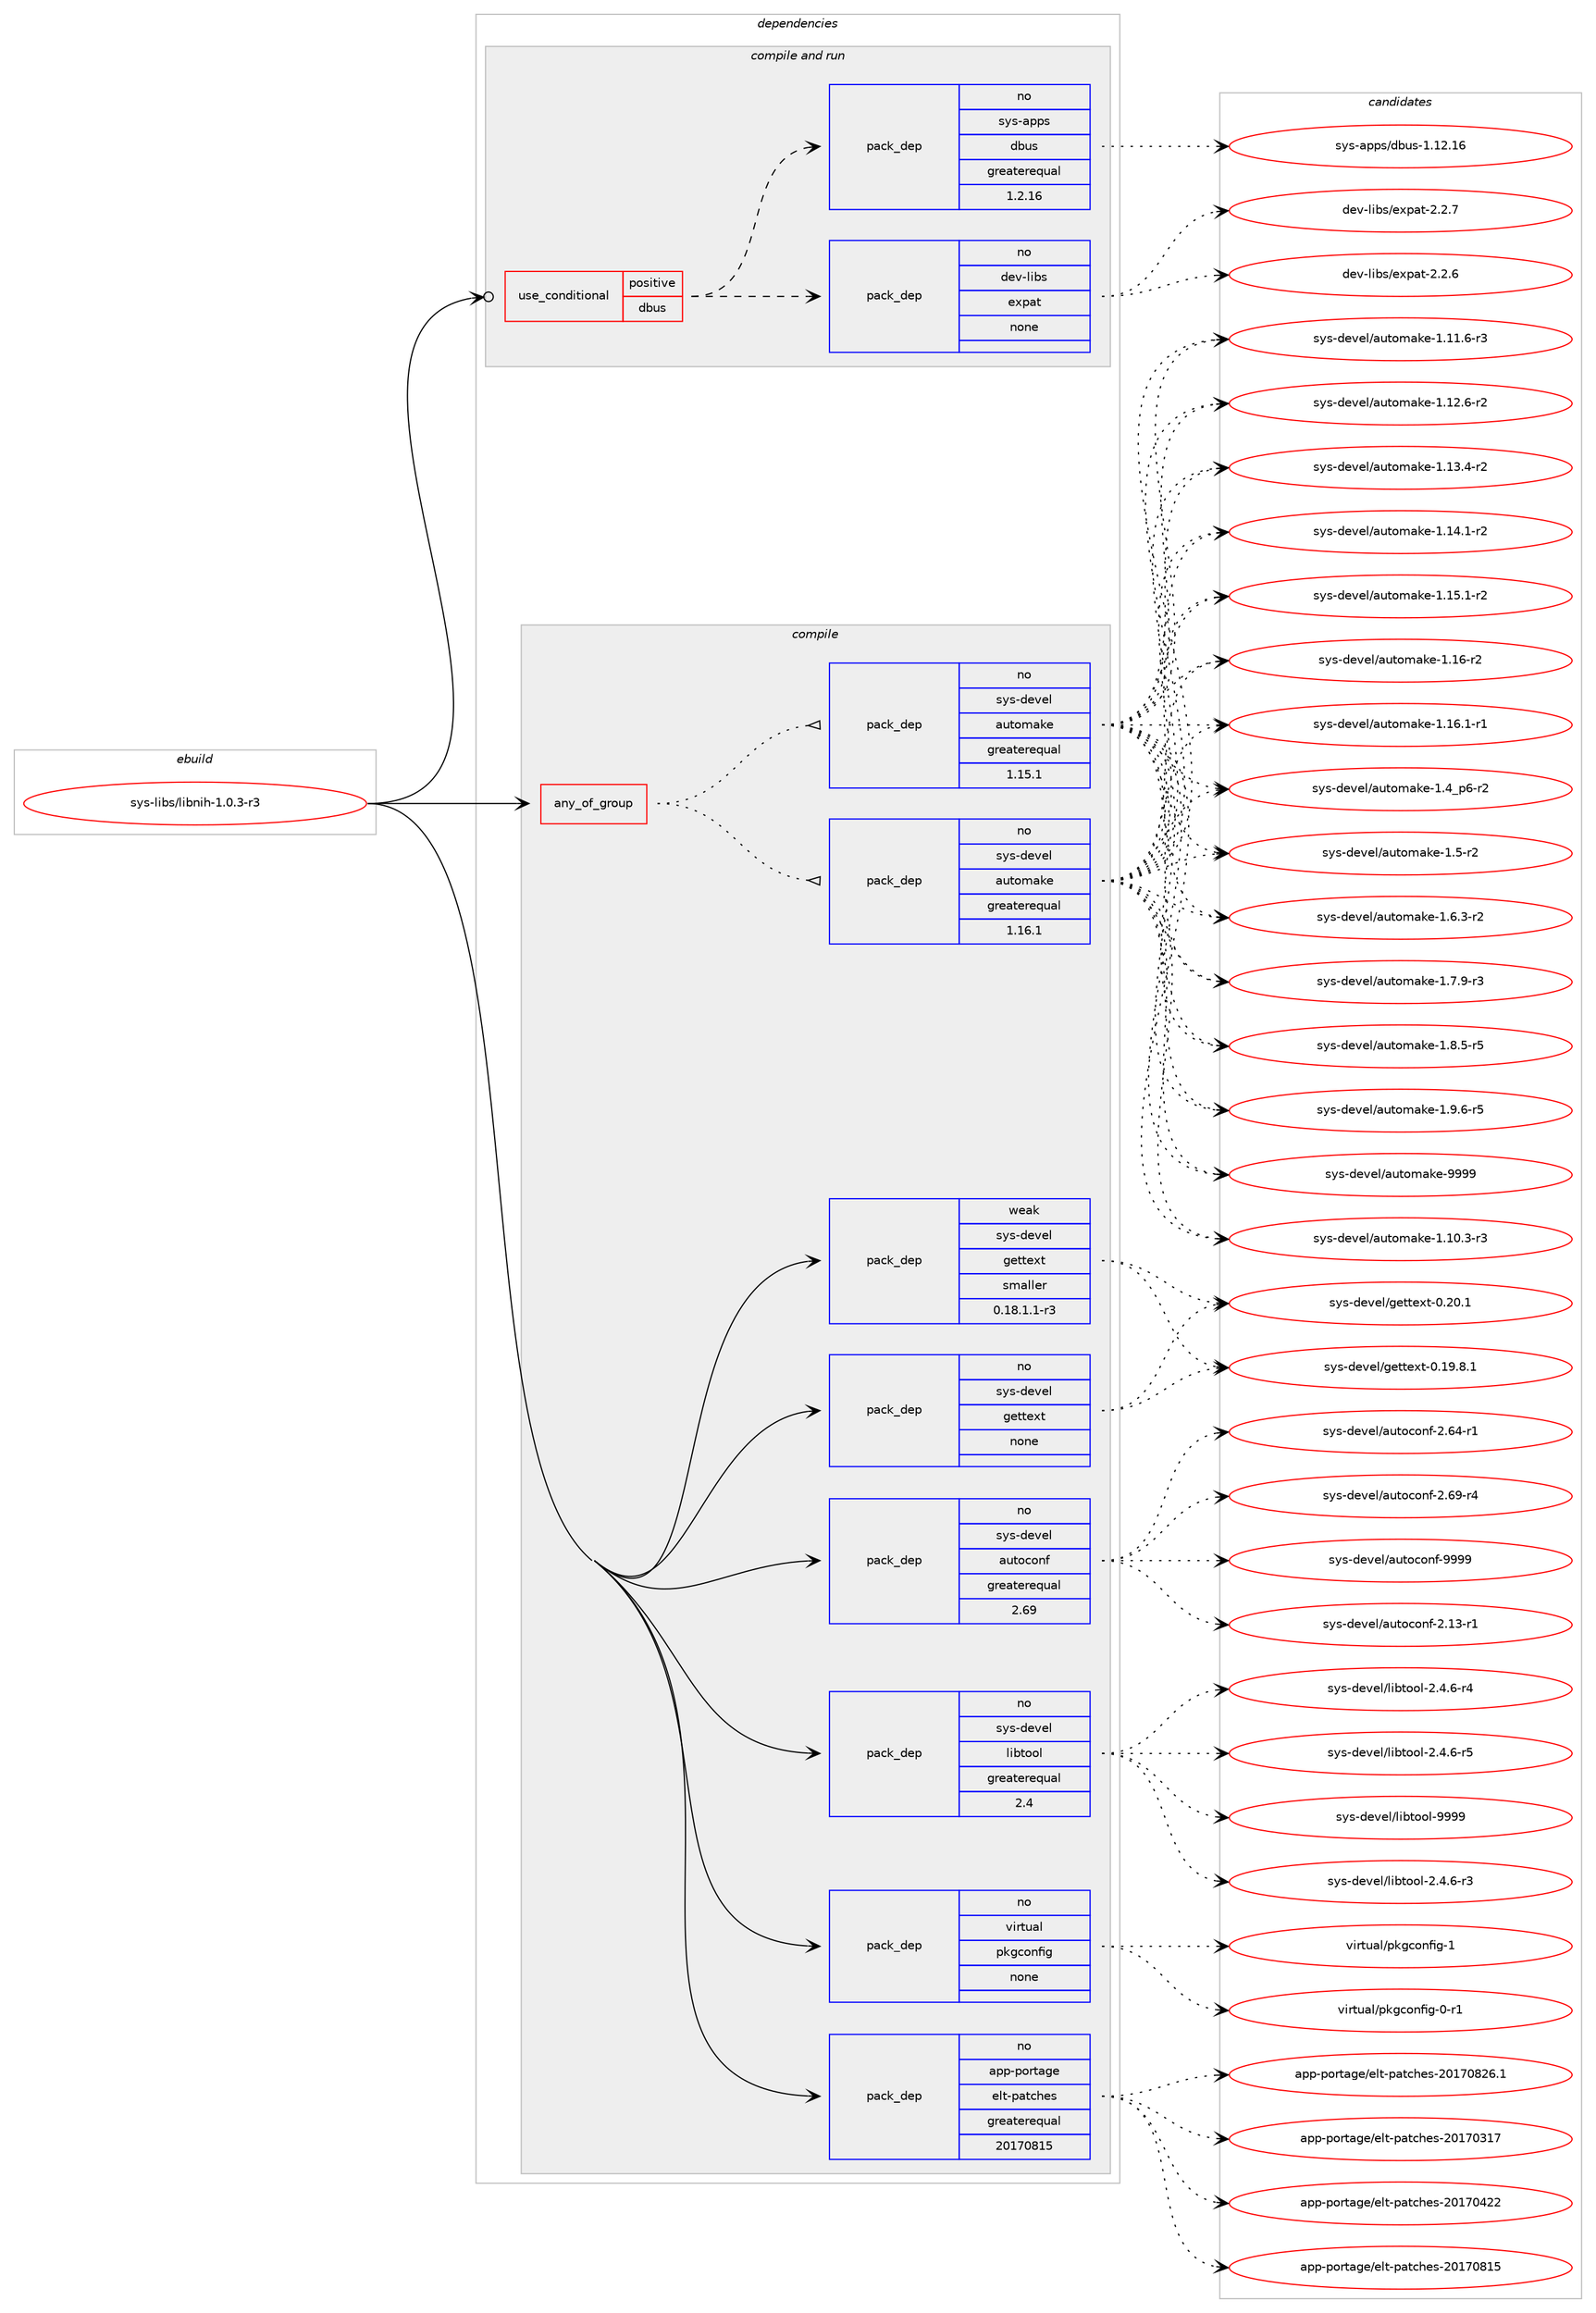 digraph prolog {

# *************
# Graph options
# *************

newrank=true;
concentrate=true;
compound=true;
graph [rankdir=LR,fontname=Helvetica,fontsize=10,ranksep=1.5];#, ranksep=2.5, nodesep=0.2];
edge  [arrowhead=vee];
node  [fontname=Helvetica,fontsize=10];

# **********
# The ebuild
# **********

subgraph cluster_leftcol {
color=gray;
rank=same;
label=<<i>ebuild</i>>;
id [label="sys-libs/libnih-1.0.3-r3", color=red, width=4, href="../sys-libs/libnih-1.0.3-r3.svg"];
}

# ****************
# The dependencies
# ****************

subgraph cluster_midcol {
color=gray;
label=<<i>dependencies</i>>;
subgraph cluster_compile {
fillcolor="#eeeeee";
style=filled;
label=<<i>compile</i>>;
subgraph any25 {
dependency1820 [label=<<TABLE BORDER="0" CELLBORDER="1" CELLSPACING="0" CELLPADDING="4"><TR><TD CELLPADDING="10">any_of_group</TD></TR></TABLE>>, shape=none, color=red];subgraph pack1364 {
dependency1821 [label=<<TABLE BORDER="0" CELLBORDER="1" CELLSPACING="0" CELLPADDING="4" WIDTH="220"><TR><TD ROWSPAN="6" CELLPADDING="30">pack_dep</TD></TR><TR><TD WIDTH="110">no</TD></TR><TR><TD>sys-devel</TD></TR><TR><TD>automake</TD></TR><TR><TD>greaterequal</TD></TR><TR><TD>1.16.1</TD></TR></TABLE>>, shape=none, color=blue];
}
dependency1820:e -> dependency1821:w [weight=20,style="dotted",arrowhead="oinv"];
subgraph pack1365 {
dependency1822 [label=<<TABLE BORDER="0" CELLBORDER="1" CELLSPACING="0" CELLPADDING="4" WIDTH="220"><TR><TD ROWSPAN="6" CELLPADDING="30">pack_dep</TD></TR><TR><TD WIDTH="110">no</TD></TR><TR><TD>sys-devel</TD></TR><TR><TD>automake</TD></TR><TR><TD>greaterequal</TD></TR><TR><TD>1.15.1</TD></TR></TABLE>>, shape=none, color=blue];
}
dependency1820:e -> dependency1822:w [weight=20,style="dotted",arrowhead="oinv"];
}
id:e -> dependency1820:w [weight=20,style="solid",arrowhead="vee"];
subgraph pack1366 {
dependency1823 [label=<<TABLE BORDER="0" CELLBORDER="1" CELLSPACING="0" CELLPADDING="4" WIDTH="220"><TR><TD ROWSPAN="6" CELLPADDING="30">pack_dep</TD></TR><TR><TD WIDTH="110">no</TD></TR><TR><TD>app-portage</TD></TR><TR><TD>elt-patches</TD></TR><TR><TD>greaterequal</TD></TR><TR><TD>20170815</TD></TR></TABLE>>, shape=none, color=blue];
}
id:e -> dependency1823:w [weight=20,style="solid",arrowhead="vee"];
subgraph pack1367 {
dependency1824 [label=<<TABLE BORDER="0" CELLBORDER="1" CELLSPACING="0" CELLPADDING="4" WIDTH="220"><TR><TD ROWSPAN="6" CELLPADDING="30">pack_dep</TD></TR><TR><TD WIDTH="110">no</TD></TR><TR><TD>sys-devel</TD></TR><TR><TD>autoconf</TD></TR><TR><TD>greaterequal</TD></TR><TR><TD>2.69</TD></TR></TABLE>>, shape=none, color=blue];
}
id:e -> dependency1824:w [weight=20,style="solid",arrowhead="vee"];
subgraph pack1368 {
dependency1825 [label=<<TABLE BORDER="0" CELLBORDER="1" CELLSPACING="0" CELLPADDING="4" WIDTH="220"><TR><TD ROWSPAN="6" CELLPADDING="30">pack_dep</TD></TR><TR><TD WIDTH="110">no</TD></TR><TR><TD>sys-devel</TD></TR><TR><TD>gettext</TD></TR><TR><TD>none</TD></TR><TR><TD></TD></TR></TABLE>>, shape=none, color=blue];
}
id:e -> dependency1825:w [weight=20,style="solid",arrowhead="vee"];
subgraph pack1369 {
dependency1826 [label=<<TABLE BORDER="0" CELLBORDER="1" CELLSPACING="0" CELLPADDING="4" WIDTH="220"><TR><TD ROWSPAN="6" CELLPADDING="30">pack_dep</TD></TR><TR><TD WIDTH="110">no</TD></TR><TR><TD>sys-devel</TD></TR><TR><TD>libtool</TD></TR><TR><TD>greaterequal</TD></TR><TR><TD>2.4</TD></TR></TABLE>>, shape=none, color=blue];
}
id:e -> dependency1826:w [weight=20,style="solid",arrowhead="vee"];
subgraph pack1370 {
dependency1827 [label=<<TABLE BORDER="0" CELLBORDER="1" CELLSPACING="0" CELLPADDING="4" WIDTH="220"><TR><TD ROWSPAN="6" CELLPADDING="30">pack_dep</TD></TR><TR><TD WIDTH="110">no</TD></TR><TR><TD>virtual</TD></TR><TR><TD>pkgconfig</TD></TR><TR><TD>none</TD></TR><TR><TD></TD></TR></TABLE>>, shape=none, color=blue];
}
id:e -> dependency1827:w [weight=20,style="solid",arrowhead="vee"];
subgraph pack1371 {
dependency1828 [label=<<TABLE BORDER="0" CELLBORDER="1" CELLSPACING="0" CELLPADDING="4" WIDTH="220"><TR><TD ROWSPAN="6" CELLPADDING="30">pack_dep</TD></TR><TR><TD WIDTH="110">weak</TD></TR><TR><TD>sys-devel</TD></TR><TR><TD>gettext</TD></TR><TR><TD>smaller</TD></TR><TR><TD>0.18.1.1-r3</TD></TR></TABLE>>, shape=none, color=blue];
}
id:e -> dependency1828:w [weight=20,style="solid",arrowhead="vee"];
}
subgraph cluster_compileandrun {
fillcolor="#eeeeee";
style=filled;
label=<<i>compile and run</i>>;
subgraph cond432 {
dependency1829 [label=<<TABLE BORDER="0" CELLBORDER="1" CELLSPACING="0" CELLPADDING="4"><TR><TD ROWSPAN="3" CELLPADDING="10">use_conditional</TD></TR><TR><TD>positive</TD></TR><TR><TD>dbus</TD></TR></TABLE>>, shape=none, color=red];
subgraph pack1372 {
dependency1830 [label=<<TABLE BORDER="0" CELLBORDER="1" CELLSPACING="0" CELLPADDING="4" WIDTH="220"><TR><TD ROWSPAN="6" CELLPADDING="30">pack_dep</TD></TR><TR><TD WIDTH="110">no</TD></TR><TR><TD>dev-libs</TD></TR><TR><TD>expat</TD></TR><TR><TD>none</TD></TR><TR><TD></TD></TR></TABLE>>, shape=none, color=blue];
}
dependency1829:e -> dependency1830:w [weight=20,style="dashed",arrowhead="vee"];
subgraph pack1373 {
dependency1831 [label=<<TABLE BORDER="0" CELLBORDER="1" CELLSPACING="0" CELLPADDING="4" WIDTH="220"><TR><TD ROWSPAN="6" CELLPADDING="30">pack_dep</TD></TR><TR><TD WIDTH="110">no</TD></TR><TR><TD>sys-apps</TD></TR><TR><TD>dbus</TD></TR><TR><TD>greaterequal</TD></TR><TR><TD>1.2.16</TD></TR></TABLE>>, shape=none, color=blue];
}
dependency1829:e -> dependency1831:w [weight=20,style="dashed",arrowhead="vee"];
}
id:e -> dependency1829:w [weight=20,style="solid",arrowhead="odotvee"];
}
subgraph cluster_run {
fillcolor="#eeeeee";
style=filled;
label=<<i>run</i>>;
}
}

# **************
# The candidates
# **************

subgraph cluster_choices {
rank=same;
color=gray;
label=<<i>candidates</i>>;

subgraph choice1364 {
color=black;
nodesep=1;
choice11512111545100101118101108479711711611110997107101454946494846514511451 [label="sys-devel/automake-1.10.3-r3", color=red, width=4,href="../sys-devel/automake-1.10.3-r3.svg"];
choice11512111545100101118101108479711711611110997107101454946494946544511451 [label="sys-devel/automake-1.11.6-r3", color=red, width=4,href="../sys-devel/automake-1.11.6-r3.svg"];
choice11512111545100101118101108479711711611110997107101454946495046544511450 [label="sys-devel/automake-1.12.6-r2", color=red, width=4,href="../sys-devel/automake-1.12.6-r2.svg"];
choice11512111545100101118101108479711711611110997107101454946495146524511450 [label="sys-devel/automake-1.13.4-r2", color=red, width=4,href="../sys-devel/automake-1.13.4-r2.svg"];
choice11512111545100101118101108479711711611110997107101454946495246494511450 [label="sys-devel/automake-1.14.1-r2", color=red, width=4,href="../sys-devel/automake-1.14.1-r2.svg"];
choice11512111545100101118101108479711711611110997107101454946495346494511450 [label="sys-devel/automake-1.15.1-r2", color=red, width=4,href="../sys-devel/automake-1.15.1-r2.svg"];
choice1151211154510010111810110847971171161111099710710145494649544511450 [label="sys-devel/automake-1.16-r2", color=red, width=4,href="../sys-devel/automake-1.16-r2.svg"];
choice11512111545100101118101108479711711611110997107101454946495446494511449 [label="sys-devel/automake-1.16.1-r1", color=red, width=4,href="../sys-devel/automake-1.16.1-r1.svg"];
choice115121115451001011181011084797117116111109971071014549465295112544511450 [label="sys-devel/automake-1.4_p6-r2", color=red, width=4,href="../sys-devel/automake-1.4_p6-r2.svg"];
choice11512111545100101118101108479711711611110997107101454946534511450 [label="sys-devel/automake-1.5-r2", color=red, width=4,href="../sys-devel/automake-1.5-r2.svg"];
choice115121115451001011181011084797117116111109971071014549465446514511450 [label="sys-devel/automake-1.6.3-r2", color=red, width=4,href="../sys-devel/automake-1.6.3-r2.svg"];
choice115121115451001011181011084797117116111109971071014549465546574511451 [label="sys-devel/automake-1.7.9-r3", color=red, width=4,href="../sys-devel/automake-1.7.9-r3.svg"];
choice115121115451001011181011084797117116111109971071014549465646534511453 [label="sys-devel/automake-1.8.5-r5", color=red, width=4,href="../sys-devel/automake-1.8.5-r5.svg"];
choice115121115451001011181011084797117116111109971071014549465746544511453 [label="sys-devel/automake-1.9.6-r5", color=red, width=4,href="../sys-devel/automake-1.9.6-r5.svg"];
choice115121115451001011181011084797117116111109971071014557575757 [label="sys-devel/automake-9999", color=red, width=4,href="../sys-devel/automake-9999.svg"];
dependency1821:e -> choice11512111545100101118101108479711711611110997107101454946494846514511451:w [style=dotted,weight="100"];
dependency1821:e -> choice11512111545100101118101108479711711611110997107101454946494946544511451:w [style=dotted,weight="100"];
dependency1821:e -> choice11512111545100101118101108479711711611110997107101454946495046544511450:w [style=dotted,weight="100"];
dependency1821:e -> choice11512111545100101118101108479711711611110997107101454946495146524511450:w [style=dotted,weight="100"];
dependency1821:e -> choice11512111545100101118101108479711711611110997107101454946495246494511450:w [style=dotted,weight="100"];
dependency1821:e -> choice11512111545100101118101108479711711611110997107101454946495346494511450:w [style=dotted,weight="100"];
dependency1821:e -> choice1151211154510010111810110847971171161111099710710145494649544511450:w [style=dotted,weight="100"];
dependency1821:e -> choice11512111545100101118101108479711711611110997107101454946495446494511449:w [style=dotted,weight="100"];
dependency1821:e -> choice115121115451001011181011084797117116111109971071014549465295112544511450:w [style=dotted,weight="100"];
dependency1821:e -> choice11512111545100101118101108479711711611110997107101454946534511450:w [style=dotted,weight="100"];
dependency1821:e -> choice115121115451001011181011084797117116111109971071014549465446514511450:w [style=dotted,weight="100"];
dependency1821:e -> choice115121115451001011181011084797117116111109971071014549465546574511451:w [style=dotted,weight="100"];
dependency1821:e -> choice115121115451001011181011084797117116111109971071014549465646534511453:w [style=dotted,weight="100"];
dependency1821:e -> choice115121115451001011181011084797117116111109971071014549465746544511453:w [style=dotted,weight="100"];
dependency1821:e -> choice115121115451001011181011084797117116111109971071014557575757:w [style=dotted,weight="100"];
}
subgraph choice1365 {
color=black;
nodesep=1;
choice11512111545100101118101108479711711611110997107101454946494846514511451 [label="sys-devel/automake-1.10.3-r3", color=red, width=4,href="../sys-devel/automake-1.10.3-r3.svg"];
choice11512111545100101118101108479711711611110997107101454946494946544511451 [label="sys-devel/automake-1.11.6-r3", color=red, width=4,href="../sys-devel/automake-1.11.6-r3.svg"];
choice11512111545100101118101108479711711611110997107101454946495046544511450 [label="sys-devel/automake-1.12.6-r2", color=red, width=4,href="../sys-devel/automake-1.12.6-r2.svg"];
choice11512111545100101118101108479711711611110997107101454946495146524511450 [label="sys-devel/automake-1.13.4-r2", color=red, width=4,href="../sys-devel/automake-1.13.4-r2.svg"];
choice11512111545100101118101108479711711611110997107101454946495246494511450 [label="sys-devel/automake-1.14.1-r2", color=red, width=4,href="../sys-devel/automake-1.14.1-r2.svg"];
choice11512111545100101118101108479711711611110997107101454946495346494511450 [label="sys-devel/automake-1.15.1-r2", color=red, width=4,href="../sys-devel/automake-1.15.1-r2.svg"];
choice1151211154510010111810110847971171161111099710710145494649544511450 [label="sys-devel/automake-1.16-r2", color=red, width=4,href="../sys-devel/automake-1.16-r2.svg"];
choice11512111545100101118101108479711711611110997107101454946495446494511449 [label="sys-devel/automake-1.16.1-r1", color=red, width=4,href="../sys-devel/automake-1.16.1-r1.svg"];
choice115121115451001011181011084797117116111109971071014549465295112544511450 [label="sys-devel/automake-1.4_p6-r2", color=red, width=4,href="../sys-devel/automake-1.4_p6-r2.svg"];
choice11512111545100101118101108479711711611110997107101454946534511450 [label="sys-devel/automake-1.5-r2", color=red, width=4,href="../sys-devel/automake-1.5-r2.svg"];
choice115121115451001011181011084797117116111109971071014549465446514511450 [label="sys-devel/automake-1.6.3-r2", color=red, width=4,href="../sys-devel/automake-1.6.3-r2.svg"];
choice115121115451001011181011084797117116111109971071014549465546574511451 [label="sys-devel/automake-1.7.9-r3", color=red, width=4,href="../sys-devel/automake-1.7.9-r3.svg"];
choice115121115451001011181011084797117116111109971071014549465646534511453 [label="sys-devel/automake-1.8.5-r5", color=red, width=4,href="../sys-devel/automake-1.8.5-r5.svg"];
choice115121115451001011181011084797117116111109971071014549465746544511453 [label="sys-devel/automake-1.9.6-r5", color=red, width=4,href="../sys-devel/automake-1.9.6-r5.svg"];
choice115121115451001011181011084797117116111109971071014557575757 [label="sys-devel/automake-9999", color=red, width=4,href="../sys-devel/automake-9999.svg"];
dependency1822:e -> choice11512111545100101118101108479711711611110997107101454946494846514511451:w [style=dotted,weight="100"];
dependency1822:e -> choice11512111545100101118101108479711711611110997107101454946494946544511451:w [style=dotted,weight="100"];
dependency1822:e -> choice11512111545100101118101108479711711611110997107101454946495046544511450:w [style=dotted,weight="100"];
dependency1822:e -> choice11512111545100101118101108479711711611110997107101454946495146524511450:w [style=dotted,weight="100"];
dependency1822:e -> choice11512111545100101118101108479711711611110997107101454946495246494511450:w [style=dotted,weight="100"];
dependency1822:e -> choice11512111545100101118101108479711711611110997107101454946495346494511450:w [style=dotted,weight="100"];
dependency1822:e -> choice1151211154510010111810110847971171161111099710710145494649544511450:w [style=dotted,weight="100"];
dependency1822:e -> choice11512111545100101118101108479711711611110997107101454946495446494511449:w [style=dotted,weight="100"];
dependency1822:e -> choice115121115451001011181011084797117116111109971071014549465295112544511450:w [style=dotted,weight="100"];
dependency1822:e -> choice11512111545100101118101108479711711611110997107101454946534511450:w [style=dotted,weight="100"];
dependency1822:e -> choice115121115451001011181011084797117116111109971071014549465446514511450:w [style=dotted,weight="100"];
dependency1822:e -> choice115121115451001011181011084797117116111109971071014549465546574511451:w [style=dotted,weight="100"];
dependency1822:e -> choice115121115451001011181011084797117116111109971071014549465646534511453:w [style=dotted,weight="100"];
dependency1822:e -> choice115121115451001011181011084797117116111109971071014549465746544511453:w [style=dotted,weight="100"];
dependency1822:e -> choice115121115451001011181011084797117116111109971071014557575757:w [style=dotted,weight="100"];
}
subgraph choice1366 {
color=black;
nodesep=1;
choice97112112451121111141169710310147101108116451129711699104101115455048495548514955 [label="app-portage/elt-patches-20170317", color=red, width=4,href="../app-portage/elt-patches-20170317.svg"];
choice97112112451121111141169710310147101108116451129711699104101115455048495548525050 [label="app-portage/elt-patches-20170422", color=red, width=4,href="../app-portage/elt-patches-20170422.svg"];
choice97112112451121111141169710310147101108116451129711699104101115455048495548564953 [label="app-portage/elt-patches-20170815", color=red, width=4,href="../app-portage/elt-patches-20170815.svg"];
choice971121124511211111411697103101471011081164511297116991041011154550484955485650544649 [label="app-portage/elt-patches-20170826.1", color=red, width=4,href="../app-portage/elt-patches-20170826.1.svg"];
dependency1823:e -> choice97112112451121111141169710310147101108116451129711699104101115455048495548514955:w [style=dotted,weight="100"];
dependency1823:e -> choice97112112451121111141169710310147101108116451129711699104101115455048495548525050:w [style=dotted,weight="100"];
dependency1823:e -> choice97112112451121111141169710310147101108116451129711699104101115455048495548564953:w [style=dotted,weight="100"];
dependency1823:e -> choice971121124511211111411697103101471011081164511297116991041011154550484955485650544649:w [style=dotted,weight="100"];
}
subgraph choice1367 {
color=black;
nodesep=1;
choice1151211154510010111810110847971171161119911111010245504649514511449 [label="sys-devel/autoconf-2.13-r1", color=red, width=4,href="../sys-devel/autoconf-2.13-r1.svg"];
choice1151211154510010111810110847971171161119911111010245504654524511449 [label="sys-devel/autoconf-2.64-r1", color=red, width=4,href="../sys-devel/autoconf-2.64-r1.svg"];
choice1151211154510010111810110847971171161119911111010245504654574511452 [label="sys-devel/autoconf-2.69-r4", color=red, width=4,href="../sys-devel/autoconf-2.69-r4.svg"];
choice115121115451001011181011084797117116111991111101024557575757 [label="sys-devel/autoconf-9999", color=red, width=4,href="../sys-devel/autoconf-9999.svg"];
dependency1824:e -> choice1151211154510010111810110847971171161119911111010245504649514511449:w [style=dotted,weight="100"];
dependency1824:e -> choice1151211154510010111810110847971171161119911111010245504654524511449:w [style=dotted,weight="100"];
dependency1824:e -> choice1151211154510010111810110847971171161119911111010245504654574511452:w [style=dotted,weight="100"];
dependency1824:e -> choice115121115451001011181011084797117116111991111101024557575757:w [style=dotted,weight="100"];
}
subgraph choice1368 {
color=black;
nodesep=1;
choice1151211154510010111810110847103101116116101120116454846495746564649 [label="sys-devel/gettext-0.19.8.1", color=red, width=4,href="../sys-devel/gettext-0.19.8.1.svg"];
choice115121115451001011181011084710310111611610112011645484650484649 [label="sys-devel/gettext-0.20.1", color=red, width=4,href="../sys-devel/gettext-0.20.1.svg"];
dependency1825:e -> choice1151211154510010111810110847103101116116101120116454846495746564649:w [style=dotted,weight="100"];
dependency1825:e -> choice115121115451001011181011084710310111611610112011645484650484649:w [style=dotted,weight="100"];
}
subgraph choice1369 {
color=black;
nodesep=1;
choice1151211154510010111810110847108105981161111111084550465246544511451 [label="sys-devel/libtool-2.4.6-r3", color=red, width=4,href="../sys-devel/libtool-2.4.6-r3.svg"];
choice1151211154510010111810110847108105981161111111084550465246544511452 [label="sys-devel/libtool-2.4.6-r4", color=red, width=4,href="../sys-devel/libtool-2.4.6-r4.svg"];
choice1151211154510010111810110847108105981161111111084550465246544511453 [label="sys-devel/libtool-2.4.6-r5", color=red, width=4,href="../sys-devel/libtool-2.4.6-r5.svg"];
choice1151211154510010111810110847108105981161111111084557575757 [label="sys-devel/libtool-9999", color=red, width=4,href="../sys-devel/libtool-9999.svg"];
dependency1826:e -> choice1151211154510010111810110847108105981161111111084550465246544511451:w [style=dotted,weight="100"];
dependency1826:e -> choice1151211154510010111810110847108105981161111111084550465246544511452:w [style=dotted,weight="100"];
dependency1826:e -> choice1151211154510010111810110847108105981161111111084550465246544511453:w [style=dotted,weight="100"];
dependency1826:e -> choice1151211154510010111810110847108105981161111111084557575757:w [style=dotted,weight="100"];
}
subgraph choice1370 {
color=black;
nodesep=1;
choice11810511411611797108471121071039911111010210510345484511449 [label="virtual/pkgconfig-0-r1", color=red, width=4,href="../virtual/pkgconfig-0-r1.svg"];
choice1181051141161179710847112107103991111101021051034549 [label="virtual/pkgconfig-1", color=red, width=4,href="../virtual/pkgconfig-1.svg"];
dependency1827:e -> choice11810511411611797108471121071039911111010210510345484511449:w [style=dotted,weight="100"];
dependency1827:e -> choice1181051141161179710847112107103991111101021051034549:w [style=dotted,weight="100"];
}
subgraph choice1371 {
color=black;
nodesep=1;
choice1151211154510010111810110847103101116116101120116454846495746564649 [label="sys-devel/gettext-0.19.8.1", color=red, width=4,href="../sys-devel/gettext-0.19.8.1.svg"];
choice115121115451001011181011084710310111611610112011645484650484649 [label="sys-devel/gettext-0.20.1", color=red, width=4,href="../sys-devel/gettext-0.20.1.svg"];
dependency1828:e -> choice1151211154510010111810110847103101116116101120116454846495746564649:w [style=dotted,weight="100"];
dependency1828:e -> choice115121115451001011181011084710310111611610112011645484650484649:w [style=dotted,weight="100"];
}
subgraph choice1372 {
color=black;
nodesep=1;
choice10010111845108105981154710112011297116455046504654 [label="dev-libs/expat-2.2.6", color=red, width=4,href="../dev-libs/expat-2.2.6.svg"];
choice10010111845108105981154710112011297116455046504655 [label="dev-libs/expat-2.2.7", color=red, width=4,href="../dev-libs/expat-2.2.7.svg"];
dependency1830:e -> choice10010111845108105981154710112011297116455046504654:w [style=dotted,weight="100"];
dependency1830:e -> choice10010111845108105981154710112011297116455046504655:w [style=dotted,weight="100"];
}
subgraph choice1373 {
color=black;
nodesep=1;
choice115121115459711211211547100981171154549464950464954 [label="sys-apps/dbus-1.12.16", color=red, width=4,href="../sys-apps/dbus-1.12.16.svg"];
dependency1831:e -> choice115121115459711211211547100981171154549464950464954:w [style=dotted,weight="100"];
}
}

}

